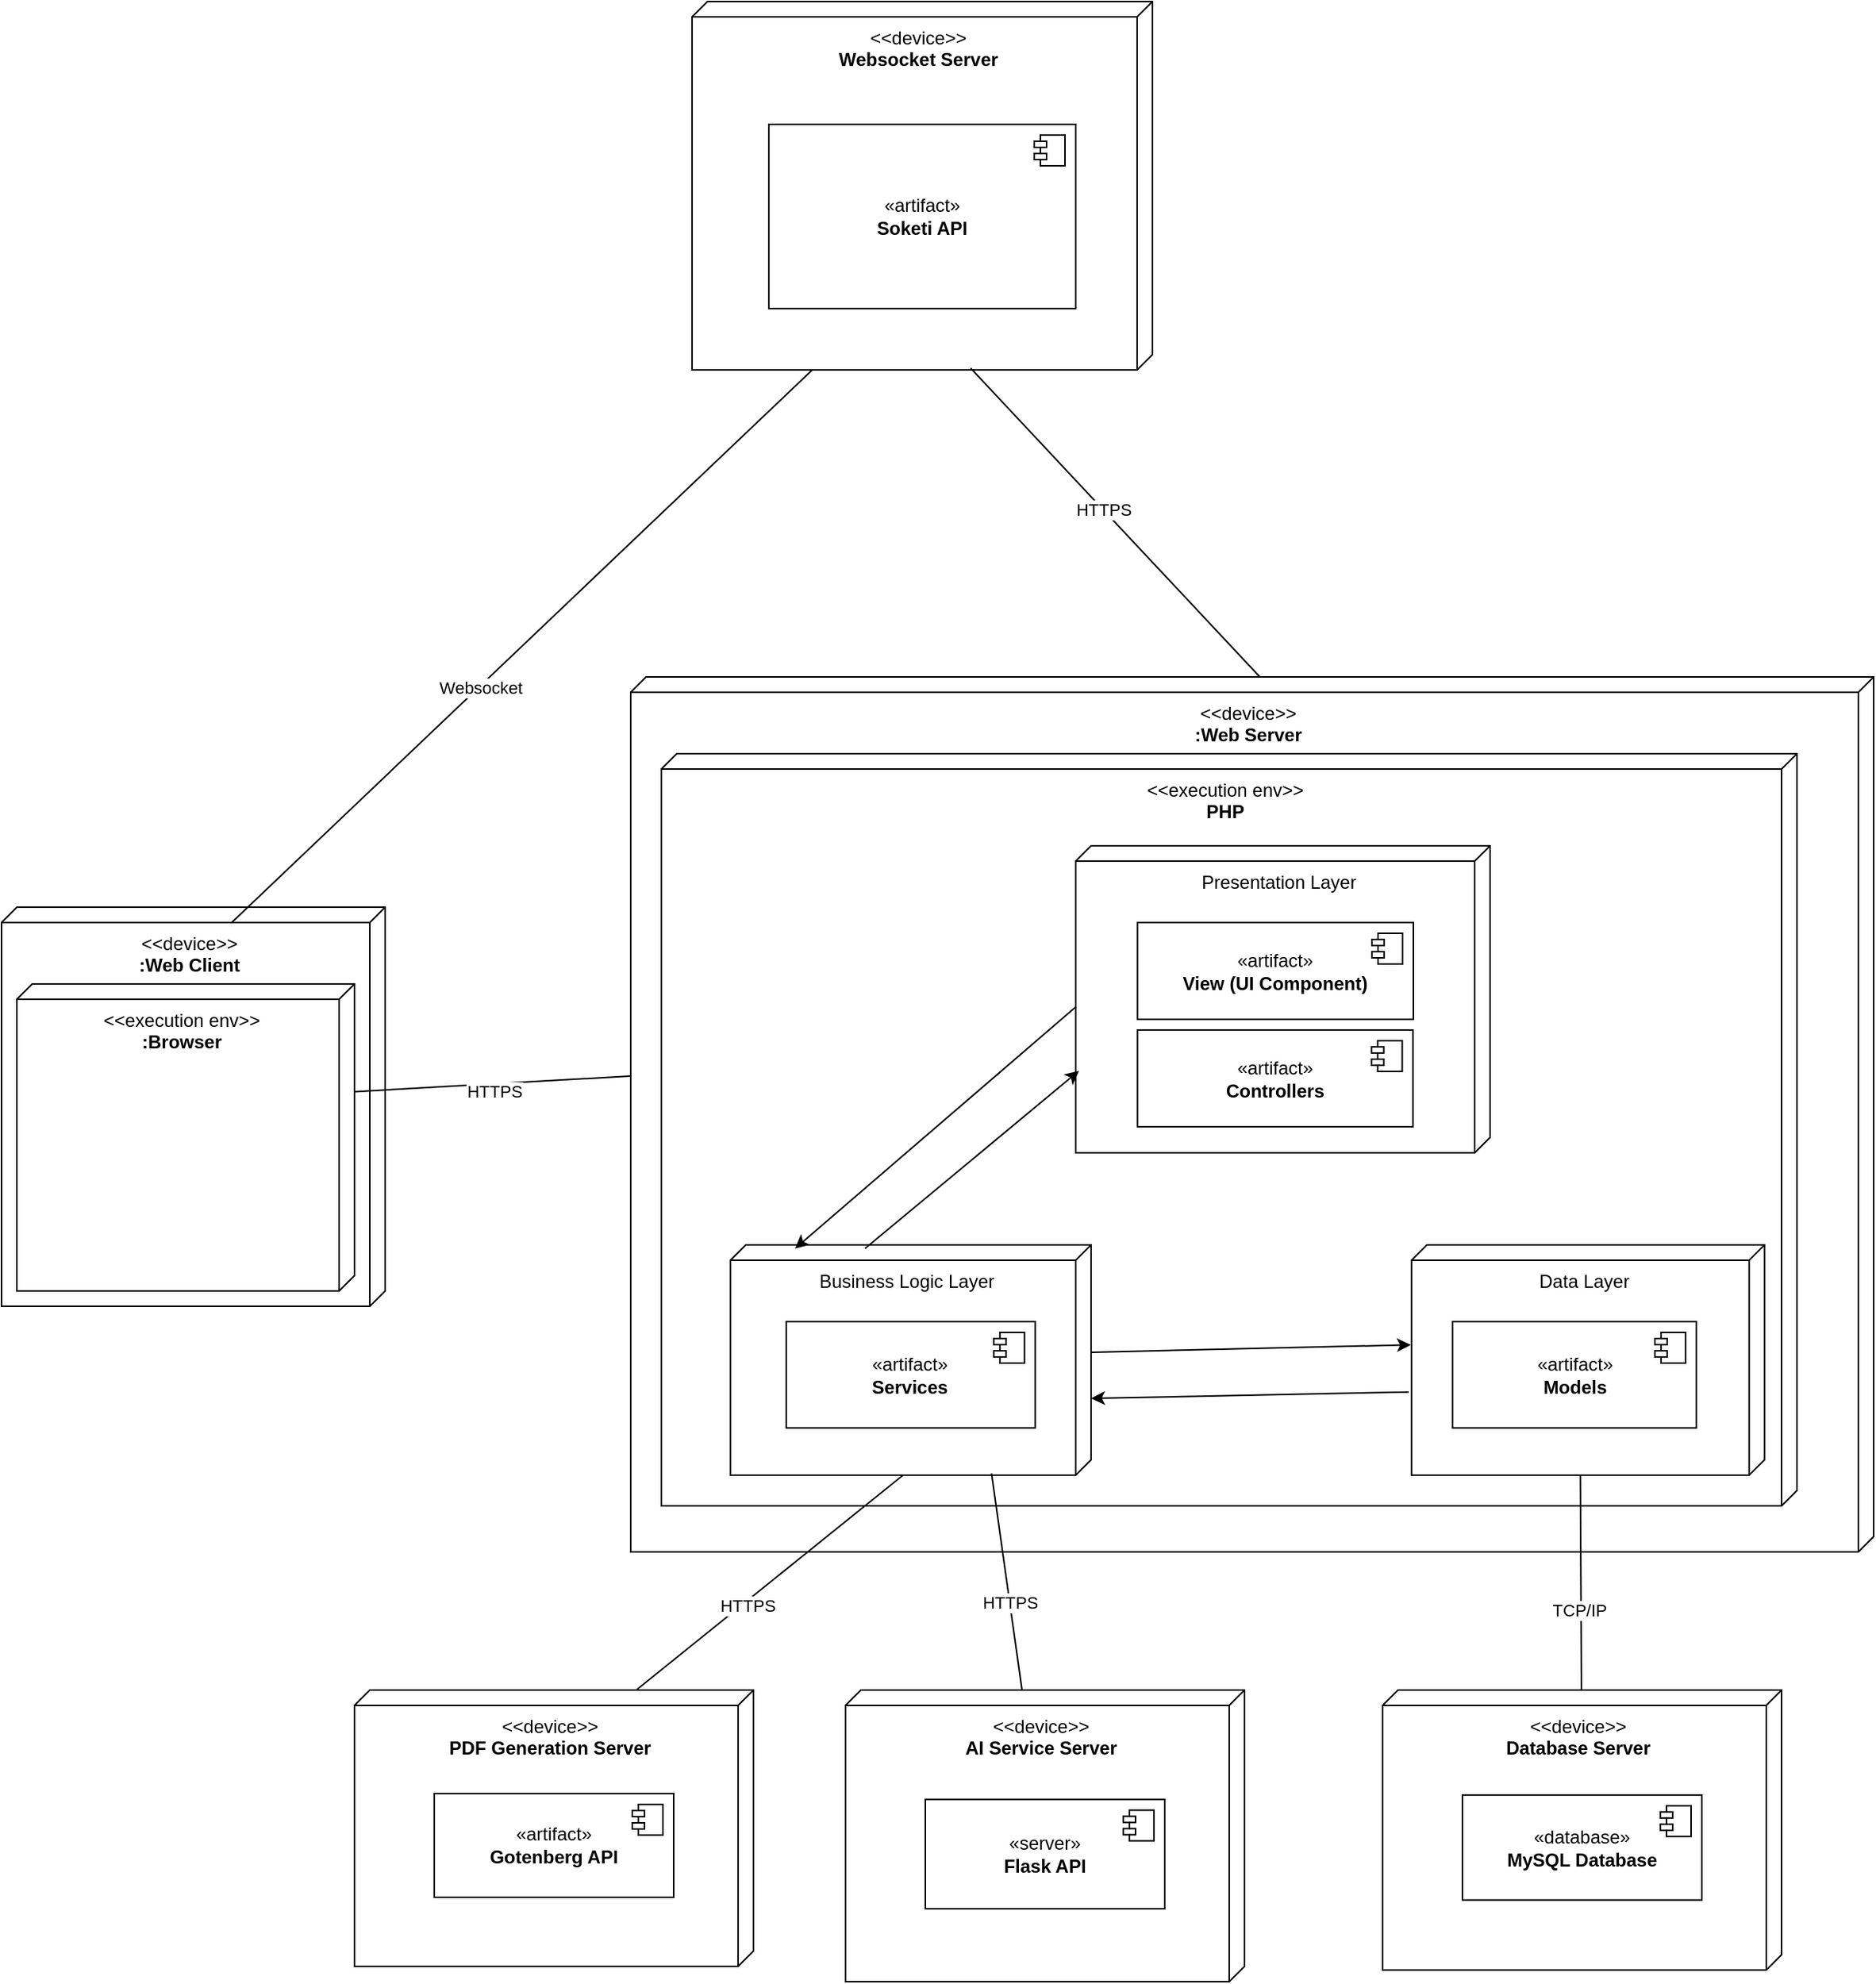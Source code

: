 <mxfile version="24.4.0" type="google">
  <diagram name="Page-1" id="kBBaxtuq-Ik3DN5-WXsH">
    <mxGraphModel grid="1" page="1" gridSize="10" guides="1" tooltips="1" connect="1" arrows="1" fold="1" pageScale="1" pageWidth="850" pageHeight="1100" math="0" shadow="0">
      <root>
        <mxCell id="0" />
        <mxCell id="1" parent="0" />
        <mxCell id="eKqaJL-p2dGREHbQ5xIL-1" value="&amp;lt;&amp;lt;device&amp;gt;&amp;gt;&lt;br&gt;&lt;b&gt;:Web Client&lt;/b&gt;" style="verticalAlign=top;align=center;shape=cube;size=10;direction=south;fontStyle=0;html=1;boundedLbl=1;spacingLeft=5;whiteSpace=wrap;" vertex="1" parent="1">
          <mxGeometry x="-50" y="170" width="250" height="260" as="geometry" />
        </mxCell>
        <mxCell id="eKqaJL-p2dGREHbQ5xIL-2" value="&amp;lt;&amp;lt;execution env&amp;gt;&amp;gt;&lt;br&gt;&lt;b&gt;:Browser&lt;/b&gt;" style="verticalAlign=top;align=center;shape=cube;size=10;direction=south;html=1;boundedLbl=1;spacingLeft=5;whiteSpace=wrap;" vertex="1" parent="eKqaJL-p2dGREHbQ5xIL-1">
          <mxGeometry width="220" height="200" relative="1" as="geometry">
            <mxPoint x="10" y="50" as="offset" />
          </mxGeometry>
        </mxCell>
        <mxCell id="eKqaJL-p2dGREHbQ5xIL-9" value="" style="shape=image;html=1;verticalAlign=top;verticalLabelPosition=bottom;labelBackgroundColor=#ffffff;imageAspect=0;aspect=fixed;image=https://cdn1.iconfinder.com/data/icons/bootstrap-vol-3/16/filetype-html-128.png" vertex="1" parent="eKqaJL-p2dGREHbQ5xIL-1">
          <mxGeometry x="83.333" y="136.847" width="68.421" height="68.421" as="geometry" />
        </mxCell>
        <mxCell id="eKqaJL-p2dGREHbQ5xIL-12" value="&amp;lt;&amp;lt;device&amp;gt;&amp;gt;&lt;br&gt;&lt;b&gt;:Web Server&lt;/b&gt;" style="verticalAlign=top;align=center;shape=cube;size=10;direction=south;fontStyle=0;html=1;boundedLbl=1;spacingLeft=5;whiteSpace=wrap;container=0;" vertex="1" parent="1">
          <mxGeometry x="360" y="20" width="810" height="570" as="geometry" />
        </mxCell>
        <mxCell id="eKqaJL-p2dGREHbQ5xIL-15" value="&amp;lt;&amp;lt;execution env&amp;gt;&amp;gt;&lt;br&gt;&lt;b&gt;PHP&lt;/b&gt;&lt;br&gt;&lt;br&gt;&lt;div&gt;&lt;b&gt;&lt;br&gt;&lt;/b&gt;&lt;/div&gt;" style="verticalAlign=top;align=center;shape=cube;size=10;direction=south;fontStyle=0;html=1;boundedLbl=1;spacingLeft=5;whiteSpace=wrap;container=0;" vertex="1" parent="1">
          <mxGeometry x="380" y="70" width="740" height="490" as="geometry" />
        </mxCell>
        <mxCell id="eKqaJL-p2dGREHbQ5xIL-19" value="" style="group" connectable="0" vertex="1" parent="1">
          <mxGeometry x="650" y="150" width="270" height="180" as="geometry" />
        </mxCell>
        <mxCell id="eKqaJL-p2dGREHbQ5xIL-20" value="" style="group" connectable="0" vertex="1" parent="eKqaJL-p2dGREHbQ5xIL-19">
          <mxGeometry width="270" height="180" as="geometry" />
        </mxCell>
        <mxCell id="eKqaJL-p2dGREHbQ5xIL-16" value="Presentation Layer&lt;br&gt;&lt;br&gt;&lt;div&gt;&lt;b&gt;&lt;br&gt;&lt;/b&gt;&lt;/div&gt;" style="verticalAlign=top;align=center;shape=cube;size=10;direction=south;fontStyle=0;html=1;boundedLbl=1;spacingLeft=5;whiteSpace=wrap;container=0;" vertex="1" parent="eKqaJL-p2dGREHbQ5xIL-20">
          <mxGeometry y="-20" width="270" height="200" as="geometry" />
        </mxCell>
        <mxCell id="eKqaJL-p2dGREHbQ5xIL-17" value="«artifact»&lt;br&gt;&lt;b&gt;Controllers&lt;/b&gt;" style="html=1;dropTarget=0;whiteSpace=wrap;" vertex="1" parent="eKqaJL-p2dGREHbQ5xIL-20">
          <mxGeometry x="40.24" y="100" width="179.52" height="63.08" as="geometry" />
        </mxCell>
        <mxCell id="eKqaJL-p2dGREHbQ5xIL-18" value="" style="shape=module;jettyWidth=8;jettyHeight=4;" vertex="1" parent="eKqaJL-p2dGREHbQ5xIL-17">
          <mxGeometry x="1" width="20" height="20" relative="1" as="geometry">
            <mxPoint x="-27" y="7" as="offset" />
          </mxGeometry>
        </mxCell>
        <mxCell id="6p4y_OU24qNCVYj4gWND-5" value="«artifact»&lt;br&gt;&lt;b&gt;View (UI Component)&lt;/b&gt;" style="html=1;dropTarget=0;whiteSpace=wrap;" vertex="1" parent="eKqaJL-p2dGREHbQ5xIL-20">
          <mxGeometry x="40.24" y="30" width="179.76" height="63.08" as="geometry" />
        </mxCell>
        <mxCell id="6p4y_OU24qNCVYj4gWND-6" value="" style="shape=module;jettyWidth=8;jettyHeight=4;" vertex="1" parent="6p4y_OU24qNCVYj4gWND-5">
          <mxGeometry x="1" width="20" height="20" relative="1" as="geometry">
            <mxPoint x="-27" y="7" as="offset" />
          </mxGeometry>
        </mxCell>
        <mxCell id="eKqaJL-p2dGREHbQ5xIL-21" value="" style="group" connectable="0" vertex="1" parent="1">
          <mxGeometry x="425" y="390" width="235" height="150" as="geometry" />
        </mxCell>
        <mxCell id="eKqaJL-p2dGREHbQ5xIL-22" value="Business Logic Layer&lt;br&gt;&lt;br&gt;&lt;div&gt;&lt;b&gt;&lt;br&gt;&lt;/b&gt;&lt;/div&gt;" style="verticalAlign=top;align=center;shape=cube;size=10;direction=south;fontStyle=0;html=1;boundedLbl=1;spacingLeft=5;whiteSpace=wrap;container=0;" vertex="1" parent="eKqaJL-p2dGREHbQ5xIL-21">
          <mxGeometry width="235" height="150" as="geometry" />
        </mxCell>
        <mxCell id="eKqaJL-p2dGREHbQ5xIL-23" value="«artifact»&lt;br&gt;&lt;b&gt;Services&lt;/b&gt;" style="html=1;dropTarget=0;whiteSpace=wrap;" vertex="1" parent="eKqaJL-p2dGREHbQ5xIL-21">
          <mxGeometry x="36.367" y="50.001" width="162.262" height="69.231" as="geometry" />
        </mxCell>
        <mxCell id="eKqaJL-p2dGREHbQ5xIL-24" value="" style="shape=module;jettyWidth=8;jettyHeight=4;" vertex="1" parent="eKqaJL-p2dGREHbQ5xIL-23">
          <mxGeometry x="1" width="20" height="20" relative="1" as="geometry">
            <mxPoint x="-27" y="7" as="offset" />
          </mxGeometry>
        </mxCell>
        <mxCell id="eKqaJL-p2dGREHbQ5xIL-35" value="" style="group" connectable="0" vertex="1" parent="1">
          <mxGeometry x="850" y="680" width="260" height="190" as="geometry" />
        </mxCell>
        <mxCell id="eKqaJL-p2dGREHbQ5xIL-32" value="&amp;lt;&amp;lt;device&amp;gt;&amp;gt;&lt;br&gt;&lt;b&gt;Database Server&lt;/b&gt;&lt;br&gt;&lt;br&gt;&lt;div&gt;&lt;b&gt;&lt;br&gt;&lt;/b&gt;&lt;/div&gt;" style="verticalAlign=top;align=center;shape=cube;size=10;direction=south;fontStyle=0;html=1;boundedLbl=1;spacingLeft=5;whiteSpace=wrap;container=0;" vertex="1" parent="eKqaJL-p2dGREHbQ5xIL-35">
          <mxGeometry width="260" height="182.4" as="geometry" />
        </mxCell>
        <mxCell id="eKqaJL-p2dGREHbQ5xIL-33" value="«database»&lt;br&gt;&lt;b&gt;MySQL Database&lt;/b&gt;" style="html=1;dropTarget=0;whiteSpace=wrap;" vertex="1" parent="eKqaJL-p2dGREHbQ5xIL-35">
          <mxGeometry x="52" y="68.4" width="156" height="68.4" as="geometry" />
        </mxCell>
        <mxCell id="eKqaJL-p2dGREHbQ5xIL-34" value="" style="shape=module;jettyWidth=8;jettyHeight=4;" vertex="1" parent="eKqaJL-p2dGREHbQ5xIL-33">
          <mxGeometry x="1" width="20" height="20" relative="1" as="geometry">
            <mxPoint x="-27" y="7" as="offset" />
          </mxGeometry>
        </mxCell>
        <mxCell id="eKqaJL-p2dGREHbQ5xIL-40" value="" style="group" connectable="0" vertex="1" parent="1">
          <mxGeometry x="400" y="-420" width="300" height="240" as="geometry" />
        </mxCell>
        <mxCell id="eKqaJL-p2dGREHbQ5xIL-25" value="&amp;lt;&amp;lt;device&amp;gt;&amp;gt;&lt;br&gt;&lt;b&gt;Websocket Server&lt;/b&gt;&lt;br&gt;&lt;br&gt;&lt;div&gt;&lt;b&gt;&lt;br&gt;&lt;/b&gt;&lt;/div&gt;" style="verticalAlign=top;align=center;shape=cube;size=10;direction=south;fontStyle=0;html=1;boundedLbl=1;spacingLeft=5;whiteSpace=wrap;container=0;" vertex="1" parent="eKqaJL-p2dGREHbQ5xIL-40">
          <mxGeometry width="300" height="240" as="geometry" />
        </mxCell>
        <mxCell id="eKqaJL-p2dGREHbQ5xIL-26" value="«artifact»&lt;br&gt;&lt;b&gt;Soketi API&lt;/b&gt;" style="html=1;dropTarget=0;whiteSpace=wrap;" vertex="1" parent="eKqaJL-p2dGREHbQ5xIL-40">
          <mxGeometry x="50" y="80" width="200" height="120" as="geometry" />
        </mxCell>
        <mxCell id="eKqaJL-p2dGREHbQ5xIL-27" value="" style="shape=module;jettyWidth=8;jettyHeight=4;" vertex="1" parent="eKqaJL-p2dGREHbQ5xIL-26">
          <mxGeometry x="1" width="20" height="20" relative="1" as="geometry">
            <mxPoint x="-27" y="7" as="offset" />
          </mxGeometry>
        </mxCell>
        <mxCell id="eKqaJL-p2dGREHbQ5xIL-41" value="" style="group" connectable="0" vertex="1" parent="1">
          <mxGeometry x="860" y="390" width="230" height="150" as="geometry" />
        </mxCell>
        <mxCell id="6p4y_OU24qNCVYj4gWND-28" style="rounded=0;orthogonalLoop=1;jettySize=auto;html=1;exitX=0.639;exitY=1.008;exitDx=0;exitDy=0;exitPerimeter=0;" edge="1" parent="eKqaJL-p2dGREHbQ5xIL-41" source="eKqaJL-p2dGREHbQ5xIL-42">
          <mxGeometry relative="1" as="geometry">
            <mxPoint x="-200" y="100" as="targetPoint" />
          </mxGeometry>
        </mxCell>
        <mxCell id="eKqaJL-p2dGREHbQ5xIL-42" value="Data Layer&lt;br&gt;&lt;br&gt;&lt;div&gt;&lt;b&gt;&lt;br&gt;&lt;/b&gt;&lt;/div&gt;" style="verticalAlign=top;align=center;shape=cube;size=10;direction=south;fontStyle=0;html=1;boundedLbl=1;spacingLeft=5;whiteSpace=wrap;container=0;" vertex="1" parent="eKqaJL-p2dGREHbQ5xIL-41">
          <mxGeometry x="8.846" width="230" height="150" as="geometry" />
        </mxCell>
        <mxCell id="eKqaJL-p2dGREHbQ5xIL-43" value="«artifact»&lt;br&gt;&lt;b&gt;Models&lt;/b&gt;" style="html=1;dropTarget=0;whiteSpace=wrap;" vertex="1" parent="eKqaJL-p2dGREHbQ5xIL-41">
          <mxGeometry x="35.594" y="50.001" width="158.81" height="69.231" as="geometry" />
        </mxCell>
        <mxCell id="eKqaJL-p2dGREHbQ5xIL-44" value="" style="shape=module;jettyWidth=8;jettyHeight=4;" vertex="1" parent="eKqaJL-p2dGREHbQ5xIL-43">
          <mxGeometry x="1" width="20" height="20" relative="1" as="geometry">
            <mxPoint x="-27" y="7" as="offset" />
          </mxGeometry>
        </mxCell>
        <mxCell id="6p4y_OU24qNCVYj4gWND-1" value="" style="group" connectable="0" vertex="1" parent="1">
          <mxGeometry x="500" y="680" width="260" height="190" as="geometry" />
        </mxCell>
        <mxCell id="6p4y_OU24qNCVYj4gWND-2" value="&amp;lt;&amp;lt;device&amp;gt;&amp;gt;&lt;br&gt;&lt;b&gt;AI Service Server&lt;/b&gt;&lt;br&gt;&lt;br&gt;&lt;div&gt;&lt;b&gt;&lt;br&gt;&lt;/b&gt;&lt;/div&gt;" style="verticalAlign=top;align=center;shape=cube;size=10;direction=south;fontStyle=0;html=1;boundedLbl=1;spacingLeft=5;whiteSpace=wrap;container=0;" vertex="1" parent="6p4y_OU24qNCVYj4gWND-1">
          <mxGeometry width="260" height="190" as="geometry" />
        </mxCell>
        <mxCell id="6p4y_OU24qNCVYj4gWND-3" value="«server»&lt;br&gt;&lt;b&gt;Flask API&lt;/b&gt;" style="html=1;dropTarget=0;whiteSpace=wrap;" vertex="1" parent="6p4y_OU24qNCVYj4gWND-1">
          <mxGeometry x="52" y="71.25" width="156" height="71.25" as="geometry" />
        </mxCell>
        <mxCell id="6p4y_OU24qNCVYj4gWND-4" value="" style="shape=module;jettyWidth=8;jettyHeight=4;" vertex="1" parent="6p4y_OU24qNCVYj4gWND-3">
          <mxGeometry x="1" width="20" height="20" relative="1" as="geometry">
            <mxPoint x="-27" y="7" as="offset" />
          </mxGeometry>
        </mxCell>
        <mxCell id="6p4y_OU24qNCVYj4gWND-8" style="rounded=0;orthogonalLoop=1;jettySize=auto;html=1;exitX=0.351;exitY=0.001;exitDx=0;exitDy=0;exitPerimeter=0;endArrow=none;endFill=0;" edge="1" parent="1" source="eKqaJL-p2dGREHbQ5xIL-2">
          <mxGeometry relative="1" as="geometry">
            <mxPoint x="360" y="280" as="targetPoint" />
          </mxGeometry>
        </mxCell>
        <mxCell id="6p4y_OU24qNCVYj4gWND-10" value="HTTPS" style="edgeLabel;html=1;align=center;verticalAlign=middle;resizable=0;points=[];" connectable="0" vertex="1" parent="6p4y_OU24qNCVYj4gWND-8">
          <mxGeometry x="-0.071" y="-2" relative="1" as="geometry">
            <mxPoint x="7" y="2" as="offset" />
          </mxGeometry>
        </mxCell>
        <mxCell id="6p4y_OU24qNCVYj4gWND-11" style="rounded=0;orthogonalLoop=1;jettySize=auto;html=1;endArrow=none;endFill=0;exitX=1;exitY=0.739;exitDx=0;exitDy=0;exitPerimeter=0;" edge="1" parent="1" source="eKqaJL-p2dGREHbQ5xIL-25">
          <mxGeometry relative="1" as="geometry">
            <mxPoint x="150" y="20" as="sourcePoint" />
            <mxPoint x="100" y="180" as="targetPoint" />
          </mxGeometry>
        </mxCell>
        <mxCell id="6p4y_OU24qNCVYj4gWND-12" value="Websocket" style="edgeLabel;html=1;align=center;verticalAlign=middle;resizable=0;points=[];" connectable="0" vertex="1" parent="6p4y_OU24qNCVYj4gWND-11">
          <mxGeometry x="0.147" relative="1" as="geometry">
            <mxPoint as="offset" />
          </mxGeometry>
        </mxCell>
        <mxCell id="6p4y_OU24qNCVYj4gWND-13" style="rounded=0;orthogonalLoop=1;jettySize=auto;html=1;exitX=0;exitY=0;exitDx=150;exitDy=120;exitPerimeter=0;endArrow=none;endFill=0;" edge="1" parent="1" source="eKqaJL-p2dGREHbQ5xIL-42" target="eKqaJL-p2dGREHbQ5xIL-32">
          <mxGeometry relative="1" as="geometry" />
        </mxCell>
        <mxCell id="6p4y_OU24qNCVYj4gWND-15" value="TCP/IP" style="edgeLabel;html=1;align=center;verticalAlign=middle;resizable=0;points=[];" connectable="0" vertex="1" parent="6p4y_OU24qNCVYj4gWND-13">
          <mxGeometry x="0.248" y="-2" relative="1" as="geometry">
            <mxPoint as="offset" />
          </mxGeometry>
        </mxCell>
        <mxCell id="eKqaJL-p2dGREHbQ5xIL-39" value="" style="group" connectable="0" vertex="1" parent="1">
          <mxGeometry x="180" y="680" width="260" height="180" as="geometry" />
        </mxCell>
        <mxCell id="eKqaJL-p2dGREHbQ5xIL-29" value="&amp;lt;&amp;lt;device&amp;gt;&amp;gt;&lt;br&gt;&lt;b&gt;PDF Generation Server&lt;/b&gt;&lt;br&gt;&lt;br&gt;&lt;div&gt;&lt;b&gt;&lt;br&gt;&lt;/b&gt;&lt;/div&gt;" style="verticalAlign=top;align=center;shape=cube;size=10;direction=south;fontStyle=0;html=1;boundedLbl=1;spacingLeft=5;whiteSpace=wrap;container=0;" vertex="1" parent="eKqaJL-p2dGREHbQ5xIL-39">
          <mxGeometry width="260" height="180" as="geometry" />
        </mxCell>
        <mxCell id="eKqaJL-p2dGREHbQ5xIL-30" value="«artifact»&lt;br&gt;&lt;b&gt;Gotenberg API&lt;/b&gt;" style="html=1;dropTarget=0;whiteSpace=wrap;" vertex="1" parent="eKqaJL-p2dGREHbQ5xIL-39">
          <mxGeometry x="52" y="67.5" width="156" height="67.5" as="geometry" />
        </mxCell>
        <mxCell id="eKqaJL-p2dGREHbQ5xIL-31" value="" style="shape=module;jettyWidth=8;jettyHeight=4;" vertex="1" parent="eKqaJL-p2dGREHbQ5xIL-30">
          <mxGeometry x="1" width="20" height="20" relative="1" as="geometry">
            <mxPoint x="-27" y="7" as="offset" />
          </mxGeometry>
        </mxCell>
        <mxCell id="6p4y_OU24qNCVYj4gWND-17" style="rounded=0;orthogonalLoop=1;jettySize=auto;html=1;exitX=0;exitY=0;exitDx=0;exitDy=145;exitPerimeter=0;entryX=0.992;entryY=0.276;entryDx=0;entryDy=0;entryPerimeter=0;endArrow=none;endFill=0;" edge="1" parent="1" source="6p4y_OU24qNCVYj4gWND-2" target="eKqaJL-p2dGREHbQ5xIL-22">
          <mxGeometry relative="1" as="geometry" />
        </mxCell>
        <mxCell id="6p4y_OU24qNCVYj4gWND-18" value="HTTPS" style="edgeLabel;html=1;align=center;verticalAlign=middle;resizable=0;points=[];" connectable="0" vertex="1" parent="6p4y_OU24qNCVYj4gWND-17">
          <mxGeometry x="-0.182" relative="1" as="geometry">
            <mxPoint y="1" as="offset" />
          </mxGeometry>
        </mxCell>
        <mxCell id="6p4y_OU24qNCVYj4gWND-19" style="rounded=0;orthogonalLoop=1;jettySize=auto;html=1;exitX=0;exitY=0;exitDx=150;exitDy=122.5;exitPerimeter=0;entryX=-0.002;entryY=0.292;entryDx=0;entryDy=0;entryPerimeter=0;endArrow=none;endFill=0;" edge="1" parent="1" source="eKqaJL-p2dGREHbQ5xIL-22" target="eKqaJL-p2dGREHbQ5xIL-29">
          <mxGeometry relative="1" as="geometry" />
        </mxCell>
        <mxCell id="6p4y_OU24qNCVYj4gWND-20" value="HTTPS" style="edgeLabel;html=1;align=center;verticalAlign=middle;resizable=0;points=[];" connectable="0" vertex="1" parent="6p4y_OU24qNCVYj4gWND-19">
          <mxGeometry x="0.192" y="3" relative="1" as="geometry">
            <mxPoint y="-1" as="offset" />
          </mxGeometry>
        </mxCell>
        <mxCell id="6p4y_OU24qNCVYj4gWND-23" style="rounded=0;orthogonalLoop=1;jettySize=auto;html=1;exitX=0;exitY=0;exitDx=0;exitDy=400;exitPerimeter=0;entryX=0.995;entryY=0.395;entryDx=0;entryDy=0;entryPerimeter=0;endArrow=none;endFill=0;" edge="1" parent="1" source="eKqaJL-p2dGREHbQ5xIL-12" target="eKqaJL-p2dGREHbQ5xIL-25">
          <mxGeometry relative="1" as="geometry" />
        </mxCell>
        <mxCell id="6p4y_OU24qNCVYj4gWND-24" value="HTTPS" style="edgeLabel;html=1;align=center;verticalAlign=middle;resizable=0;points=[];" connectable="0" vertex="1" parent="6p4y_OU24qNCVYj4gWND-23">
          <mxGeometry x="0.088" y="1" relative="1" as="geometry">
            <mxPoint x="1" as="offset" />
          </mxGeometry>
        </mxCell>
        <mxCell id="6p4y_OU24qNCVYj4gWND-25" style="rounded=0;orthogonalLoop=1;jettySize=auto;html=1;exitX=0;exitY=0;exitDx=105;exitDy=270;exitPerimeter=0;entryX=0.016;entryY=0.821;entryDx=0;entryDy=0;entryPerimeter=0;" edge="1" parent="1" source="eKqaJL-p2dGREHbQ5xIL-16" target="eKqaJL-p2dGREHbQ5xIL-22">
          <mxGeometry relative="1" as="geometry" />
        </mxCell>
        <mxCell id="6p4y_OU24qNCVYj4gWND-26" style="rounded=0;orthogonalLoop=1;jettySize=auto;html=1;exitX=0.016;exitY=0.627;exitDx=0;exitDy=0;exitPerimeter=0;entryX=0.733;entryY=0.992;entryDx=0;entryDy=0;entryPerimeter=0;" edge="1" parent="1" source="eKqaJL-p2dGREHbQ5xIL-22" target="eKqaJL-p2dGREHbQ5xIL-16">
          <mxGeometry relative="1" as="geometry">
            <mxPoint x="610" y="290" as="targetPoint" />
          </mxGeometry>
        </mxCell>
        <mxCell id="6p4y_OU24qNCVYj4gWND-27" style="rounded=0;orthogonalLoop=1;jettySize=auto;html=1;entryX=0.434;entryY=1.002;entryDx=0;entryDy=0;entryPerimeter=0;" edge="1" parent="1" target="eKqaJL-p2dGREHbQ5xIL-42">
          <mxGeometry relative="1" as="geometry">
            <mxPoint x="660" y="460" as="sourcePoint" />
          </mxGeometry>
        </mxCell>
      </root>
    </mxGraphModel>
  </diagram>
</mxfile>
